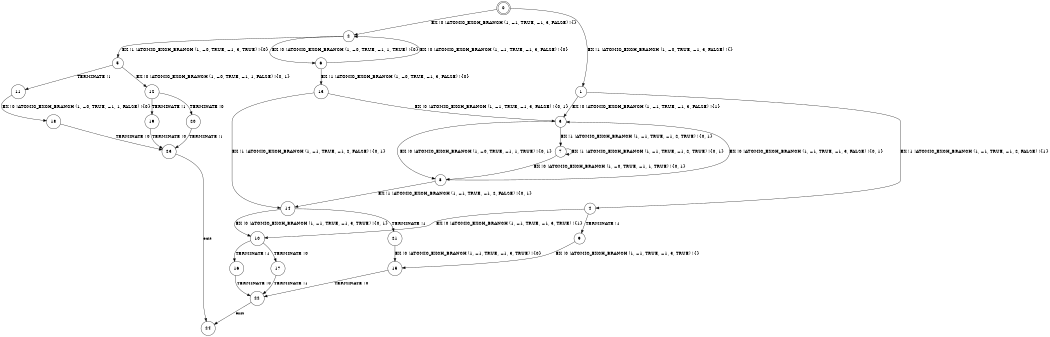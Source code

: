 digraph BCG {
size = "7, 10.5";
center = TRUE;
node [shape = circle];
0 [peripheries = 2];
0 -> 1 [label = "EX !1 !ATOMIC_EXCH_BRANCH (1, +0, TRUE, +1, 3, FALSE) !{}"];
0 -> 2 [label = "EX !0 !ATOMIC_EXCH_BRANCH (1, +1, TRUE, +1, 3, FALSE) !{}"];
1 -> 3 [label = "EX !0 !ATOMIC_EXCH_BRANCH (1, +1, TRUE, +1, 3, FALSE) !{1}"];
1 -> 4 [label = "EX !1 !ATOMIC_EXCH_BRANCH (1, +1, TRUE, +1, 2, FALSE) !{1}"];
2 -> 5 [label = "EX !1 !ATOMIC_EXCH_BRANCH (1, +0, TRUE, +1, 3, TRUE) !{0}"];
2 -> 6 [label = "EX !0 !ATOMIC_EXCH_BRANCH (1, +0, TRUE, +1, 1, TRUE) !{0}"];
3 -> 7 [label = "EX !1 !ATOMIC_EXCH_BRANCH (1, +1, TRUE, +1, 2, TRUE) !{0, 1}"];
3 -> 8 [label = "EX !0 !ATOMIC_EXCH_BRANCH (1, +0, TRUE, +1, 1, TRUE) !{0, 1}"];
4 -> 9 [label = "TERMINATE !1"];
4 -> 10 [label = "EX !0 !ATOMIC_EXCH_BRANCH (1, +1, TRUE, +1, 3, TRUE) !{1}"];
5 -> 11 [label = "TERMINATE !1"];
5 -> 12 [label = "EX !0 !ATOMIC_EXCH_BRANCH (1, +0, TRUE, +1, 1, FALSE) !{0, 1}"];
6 -> 13 [label = "EX !1 !ATOMIC_EXCH_BRANCH (1, +0, TRUE, +1, 3, FALSE) !{0}"];
6 -> 2 [label = "EX !0 !ATOMIC_EXCH_BRANCH (1, +1, TRUE, +1, 3, FALSE) !{0}"];
7 -> 7 [label = "EX !1 !ATOMIC_EXCH_BRANCH (1, +1, TRUE, +1, 2, TRUE) !{0, 1}"];
7 -> 8 [label = "EX !0 !ATOMIC_EXCH_BRANCH (1, +0, TRUE, +1, 1, TRUE) !{0, 1}"];
8 -> 14 [label = "EX !1 !ATOMIC_EXCH_BRANCH (1, +1, TRUE, +1, 2, FALSE) !{0, 1}"];
8 -> 3 [label = "EX !0 !ATOMIC_EXCH_BRANCH (1, +1, TRUE, +1, 3, FALSE) !{0, 1}"];
9 -> 15 [label = "EX !0 !ATOMIC_EXCH_BRANCH (1, +1, TRUE, +1, 3, TRUE) !{}"];
10 -> 16 [label = "TERMINATE !1"];
10 -> 17 [label = "TERMINATE !0"];
11 -> 18 [label = "EX !0 !ATOMIC_EXCH_BRANCH (1, +0, TRUE, +1, 1, FALSE) !{0}"];
12 -> 19 [label = "TERMINATE !1"];
12 -> 20 [label = "TERMINATE !0"];
13 -> 14 [label = "EX !1 !ATOMIC_EXCH_BRANCH (1, +1, TRUE, +1, 2, FALSE) !{0, 1}"];
13 -> 3 [label = "EX !0 !ATOMIC_EXCH_BRANCH (1, +1, TRUE, +1, 3, FALSE) !{0, 1}"];
14 -> 21 [label = "TERMINATE !1"];
14 -> 10 [label = "EX !0 !ATOMIC_EXCH_BRANCH (1, +1, TRUE, +1, 3, TRUE) !{0, 1}"];
15 -> 22 [label = "TERMINATE !0"];
16 -> 22 [label = "TERMINATE !0"];
17 -> 22 [label = "TERMINATE !1"];
18 -> 23 [label = "TERMINATE !0"];
19 -> 23 [label = "TERMINATE !0"];
20 -> 23 [label = "TERMINATE !1"];
21 -> 15 [label = "EX !0 !ATOMIC_EXCH_BRANCH (1, +1, TRUE, +1, 3, TRUE) !{0}"];
22 -> 24 [label = "exit"];
23 -> 24 [label = "exit"];
}

